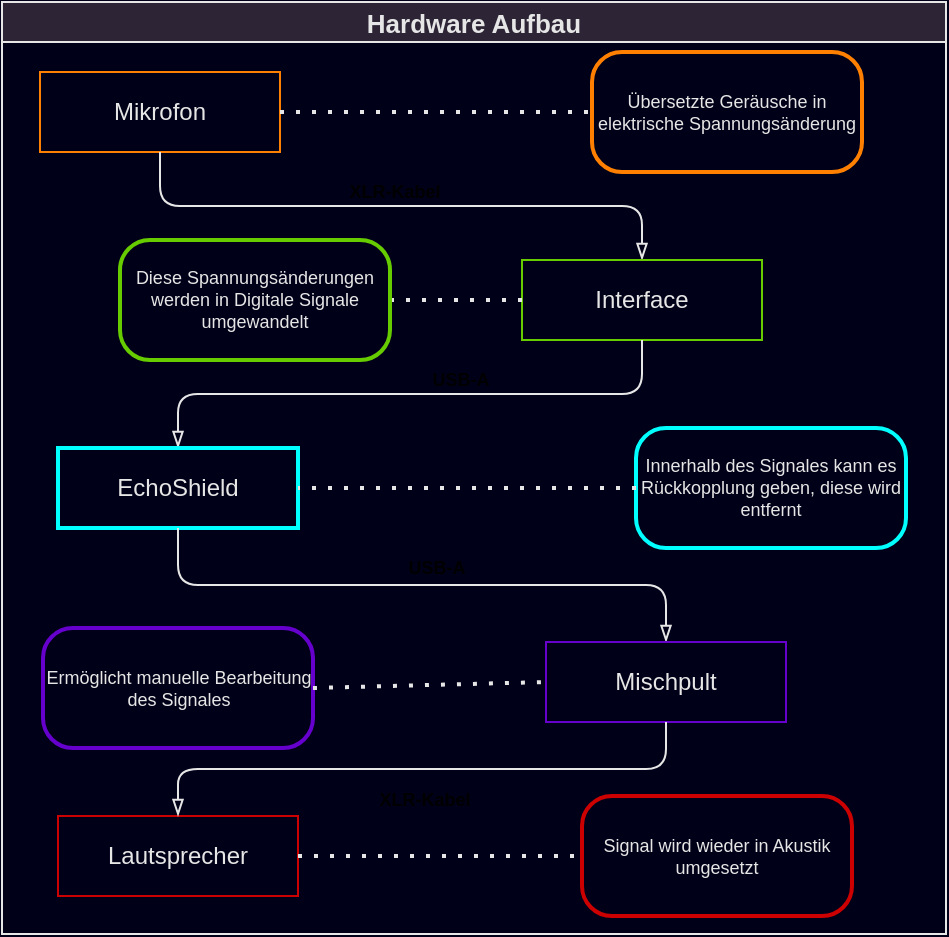 <mxfile>
    <diagram id="3XdHDcJ4mFV7y5PHWOli" name="Page-1">
        <mxGraphModel dx="702" dy="571" grid="0" gridSize="10" guides="1" tooltips="1" connect="1" arrows="1" fold="1" page="1" pageScale="1" pageWidth="850" pageHeight="1100" background="#000019" math="0" shadow="0">
            <root>
                <mxCell id="0"/>
                <mxCell id="1" parent="0"/>
                <mxCell id="2" value="Hardware Aufbau" style="swimlane;startSize=20;horizontal=1;containerType=tree;fontSize=13;fillStyle=solid;swimlaneFillColor=none;fillColor=#2D2536;strokeColor=#E6E6E6;fontColor=#E6E6E6;" parent="1" vertex="1">
                    <mxGeometry x="60" y="80" width="472" height="466" as="geometry"/>
                </mxCell>
                <mxCell id="4" value="Mikrofon" style="whiteSpace=wrap;html=1;treeFolding=1;treeMoving=1;newEdgeStyle={&quot;edgeStyle&quot;:&quot;elbowEdgeStyle&quot;,&quot;startArrow&quot;:&quot;none&quot;,&quot;endArrow&quot;:&quot;none&quot;};fillColor=none;strokeColor=#FF8000;fontColor=#E6E6E6;" parent="2" vertex="1">
                    <mxGeometry x="19" y="35" width="120" height="40" as="geometry"/>
                </mxCell>
                <mxCell id="77" value="" style="edgeStyle=elbowEdgeStyle;html=1;elbow=vertical;startArrow=none;endArrow=blockThin;endFill=0;strokeColor=#E6E6E6;jumpStyle=none;" parent="2" source="4" target="78" edge="1">
                    <mxGeometry relative="1" as="geometry"/>
                </mxCell>
                <mxCell id="78" value="Interface" style="whiteSpace=wrap;html=1;treeFolding=1;treeMoving=1;newEdgeStyle={&quot;edgeStyle&quot;:&quot;elbowEdgeStyle&quot;,&quot;startArrow&quot;:&quot;none&quot;,&quot;endArrow&quot;:&quot;none&quot;};fillColor=none;strokeColor=#66CC00;fontColor=#E6E6E6;" parent="2" vertex="1">
                    <mxGeometry x="260" y="129" width="120" height="40" as="geometry"/>
                </mxCell>
                <mxCell id="79" value="" style="edgeStyle=elbowEdgeStyle;html=1;elbow=vertical;startArrow=none;endArrow=blockThin;strokeColor=#E6E6E6;endFill=0;" parent="2" source="78" target="80" edge="1">
                    <mxGeometry relative="1" as="geometry">
                        <mxPoint x="139" y="155" as="sourcePoint"/>
                    </mxGeometry>
                </mxCell>
                <mxCell id="80" value="EchoShield" style="whiteSpace=wrap;html=1;treeFolding=1;treeMoving=1;newEdgeStyle={&quot;edgeStyle&quot;:&quot;elbowEdgeStyle&quot;,&quot;startArrow&quot;:&quot;none&quot;,&quot;endArrow&quot;:&quot;none&quot;};fillColor=none;strokeColor=#00FFFF;fontColor=#E6E6E6;gradientColor=default;strokeWidth=2;" parent="2" vertex="1">
                    <mxGeometry x="28" y="223" width="120" height="40" as="geometry"/>
                </mxCell>
                <mxCell id="81" value="" style="edgeStyle=elbowEdgeStyle;html=1;elbow=vertical;startArrow=none;endArrow=blockThin;strokeColor=#E6E6E6;endFill=0;" parent="2" source="80" target="82" edge="1">
                    <mxGeometry relative="1" as="geometry">
                        <mxPoint x="380" y="249" as="sourcePoint"/>
                    </mxGeometry>
                </mxCell>
                <mxCell id="82" value="Mischpult" style="whiteSpace=wrap;html=1;treeFolding=1;treeMoving=1;newEdgeStyle={&quot;edgeStyle&quot;:&quot;elbowEdgeStyle&quot;,&quot;startArrow&quot;:&quot;none&quot;,&quot;endArrow&quot;:&quot;none&quot;};fillColor=none;strokeColor=#6600CC;fontColor=#E6E6E6;" parent="2" vertex="1">
                    <mxGeometry x="272" y="320" width="120" height="40" as="geometry"/>
                </mxCell>
                <mxCell id="86" value="&lt;font style=&quot;font-size: 9px;&quot;&gt;XLR-Kabel&lt;/font&gt;" style="text;strokeColor=none;fillColor=none;html=1;fontSize=24;fontStyle=1;verticalAlign=middle;align=center;" parent="2" vertex="1">
                    <mxGeometry x="168" y="80" width="56" height="20" as="geometry"/>
                </mxCell>
                <mxCell id="88" value="&lt;font style=&quot;font-size: 9px;&quot;&gt;USB-A&lt;/font&gt;" style="text;strokeColor=none;fillColor=none;html=1;fontSize=24;fontStyle=1;verticalAlign=middle;align=center;" parent="2" vertex="1">
                    <mxGeometry x="201" y="175" width="56" height="18" as="geometry"/>
                </mxCell>
                <mxCell id="89" value="&lt;font style=&quot;font-size: 9px;&quot;&gt;USB-A&lt;/font&gt;" style="text;strokeColor=none;fillColor=none;html=1;fontSize=24;fontStyle=1;verticalAlign=middle;align=center;" parent="2" vertex="1">
                    <mxGeometry x="189" y="268" width="56" height="20" as="geometry"/>
                </mxCell>
                <mxCell id="90" value="&lt;font style=&quot;font-size: 9px;&quot;&gt;XLR-Kabel&lt;/font&gt;" style="text;strokeColor=none;fillColor=none;html=1;fontSize=24;fontStyle=1;verticalAlign=middle;align=center;" parent="2" vertex="1">
                    <mxGeometry x="183" y="384" width="56" height="20" as="geometry"/>
                </mxCell>
                <mxCell id="93" value="Übersetzte Geräusche in elektrische Spannungsänderung" style="rounded=1;shadow=0;glass=0;sketch=0;strokeColor=#FF8000;strokeWidth=2;fontSize=9;fillColor=none;gradientColor=default;arcSize=25;fontColor=#E6E6E6;labelBorderColor=none;labelBackgroundColor=none;whiteSpace=wrap;html=1;" parent="2" vertex="1">
                    <mxGeometry x="295" y="25" width="135" height="60" as="geometry"/>
                </mxCell>
                <mxCell id="104" style="edgeStyle=none;html=1;fontSize=9;endArrow=none;endFill=0;dashed=1;dashPattern=1 3;strokeWidth=2;strokeColor=#E6E6E6;" parent="2" source="94" target="78" edge="1">
                    <mxGeometry relative="1" as="geometry"/>
                </mxCell>
                <mxCell id="94" value="Diese Spannungsänderungen werden in Digitale Signale umgewandelt" style="rounded=1;whiteSpace=wrap;html=1;shadow=0;glass=0;sketch=0;strokeColor=#66CC00;strokeWidth=2;fontSize=9;fillColor=none;gradientColor=default;arcSize=25;fontColor=#E6E6E6;" parent="2" vertex="1">
                    <mxGeometry x="59" y="119" width="135" height="60" as="geometry"/>
                </mxCell>
                <mxCell id="95" value="Innerhalb des Signales kann es Rückkopplung geben, diese wird entfernt" style="rounded=1;whiteSpace=wrap;html=1;shadow=0;glass=0;sketch=0;strokeColor=#00FFFF;strokeWidth=2;fontSize=9;fillColor=none;gradientColor=default;arcSize=25;fontColor=#E6E6E6;" parent="2" vertex="1">
                    <mxGeometry x="317" y="213" width="135" height="60" as="geometry"/>
                </mxCell>
                <mxCell id="84" value="Lautsprecher" style="whiteSpace=wrap;html=1;treeFolding=1;treeMoving=1;newEdgeStyle={&quot;edgeStyle&quot;:&quot;elbowEdgeStyle&quot;,&quot;startArrow&quot;:&quot;none&quot;,&quot;endArrow&quot;:&quot;none&quot;};fillColor=none;strokeColor=#CC0000;fontColor=#E6E6E6;" parent="2" vertex="1">
                    <mxGeometry x="28" y="407" width="120" height="40" as="geometry"/>
                </mxCell>
                <mxCell id="83" value="" style="edgeStyle=elbowEdgeStyle;html=1;elbow=vertical;startArrow=none;endArrow=blockThin;strokeColor=#E6E6E6;endFill=0;" parent="2" source="82" target="84" edge="1">
                    <mxGeometry relative="1" as="geometry">
                        <mxPoint x="139" y="341" as="sourcePoint"/>
                    </mxGeometry>
                </mxCell>
                <mxCell id="96" value="Ermöglicht manuelle Bearbeitung des Signales" style="rounded=1;whiteSpace=wrap;html=1;shadow=0;glass=0;sketch=0;strokeColor=#6600CC;strokeWidth=2;fontSize=9;fillColor=none;gradientColor=default;arcSize=25;fontColor=#E6E6E6;" parent="2" vertex="1">
                    <mxGeometry x="20.5" y="313" width="135" height="60" as="geometry"/>
                </mxCell>
                <mxCell id="97" value="Signal wird wieder in Akustik umgesetzt" style="rounded=1;whiteSpace=wrap;html=1;shadow=0;glass=0;sketch=0;strokeColor=#CC0000;strokeWidth=2;fontSize=9;fillColor=none;gradientColor=default;arcSize=25;fontColor=#E6E6E6;" parent="2" vertex="1">
                    <mxGeometry x="290" y="397" width="135" height="60" as="geometry"/>
                </mxCell>
                <mxCell id="101" value="" style="endArrow=none;dashed=1;html=1;dashPattern=1 3;strokeWidth=2;fontSize=9;entryX=1;entryY=0.5;entryDx=0;entryDy=0;exitX=0;exitY=0.5;exitDx=0;exitDy=0;strokeColor=#E6E6E6;" parent="2" source="95" target="80" edge="1">
                    <mxGeometry width="50" height="50" relative="1" as="geometry">
                        <mxPoint x="258" y="243" as="sourcePoint"/>
                        <mxPoint x="381" y="203" as="targetPoint"/>
                    </mxGeometry>
                </mxCell>
                <mxCell id="100" value="" style="endArrow=none;dashed=1;html=1;dashPattern=1 3;strokeWidth=2;fontSize=9;exitX=1;exitY=0.5;exitDx=0;exitDy=0;entryX=0;entryY=0.5;entryDx=0;entryDy=0;strokeColor=#E6E6E6;" parent="2" source="4" target="93" edge="1">
                    <mxGeometry width="50" height="50" relative="1" as="geometry">
                        <mxPoint x="175" y="56" as="sourcePoint"/>
                        <mxPoint x="321" y="-46" as="targetPoint"/>
                    </mxGeometry>
                </mxCell>
                <mxCell id="105" value="" style="endArrow=none;dashed=1;html=1;dashPattern=1 3;strokeWidth=2;fontSize=9;exitX=1;exitY=0.5;exitDx=0;exitDy=0;entryX=0;entryY=0.5;entryDx=0;entryDy=0;strokeColor=#E6E6E6;" parent="2" source="96" target="82" edge="1">
                    <mxGeometry width="50" height="50" relative="1" as="geometry">
                        <mxPoint x="249" y="341" as="sourcePoint"/>
                        <mxPoint x="299" y="291" as="targetPoint"/>
                    </mxGeometry>
                </mxCell>
                <mxCell id="106" value="" style="endArrow=none;dashed=1;html=1;dashPattern=1 3;strokeWidth=2;fontSize=9;exitX=1;exitY=0.5;exitDx=0;exitDy=0;entryX=0;entryY=0.5;entryDx=0;entryDy=0;strokeColor=#E6E6E6;" parent="2" source="84" target="97" edge="1">
                    <mxGeometry width="50" height="50" relative="1" as="geometry">
                        <mxPoint x="237" y="453" as="sourcePoint"/>
                        <mxPoint x="287" y="403" as="targetPoint"/>
                    </mxGeometry>
                </mxCell>
            </root>
        </mxGraphModel>
    </diagram>
</mxfile>
